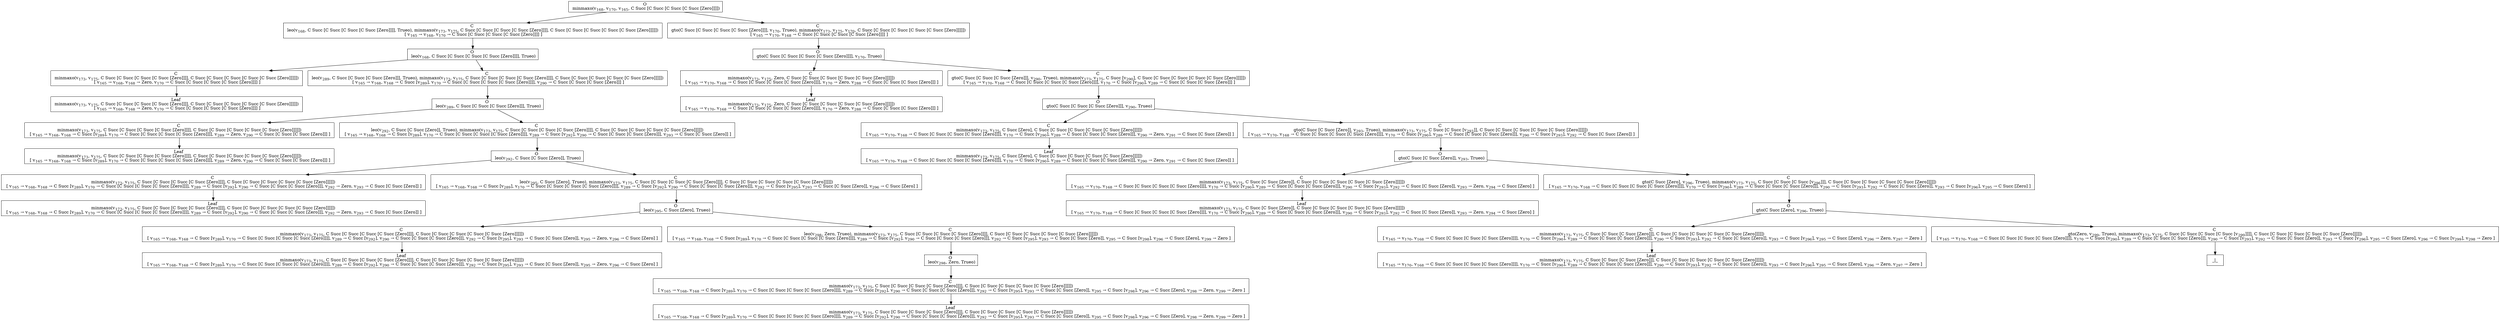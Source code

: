 digraph {
    graph [rankdir=TB
          ,bgcolor=transparent];
    node [shape=box
         ,fillcolor=white
         ,style=filled];
    0 [label=<O <BR/> minmaxo(v<SUB>168</SUB>, v<SUB>170</SUB>, v<SUB>165</SUB>, C Succ [C Succ [C Succ [C Succ [Zero]]]])>];
    1 [label=<C <BR/> leo(v<SUB>168</SUB>, C Succ [C Succ [C Succ [C Succ [Zero]]]], Trueo), minmaxo(v<SUB>173</SUB>, v<SUB>175</SUB>, C Succ [C Succ [C Succ [C Succ [Zero]]]], C Succ [C Succ [C Succ [C Succ [C Succ [Zero]]]]]) <BR/>  [ v<SUB>165</SUB> &rarr; v<SUB>168</SUB>, v<SUB>170</SUB> &rarr; C Succ [C Succ [C Succ [C Succ [Zero]]]] ] >];
    2 [label=<C <BR/> gto(C Succ [C Succ [C Succ [C Succ [Zero]]]], v<SUB>170</SUB>, Trueo), minmaxo(v<SUB>173</SUB>, v<SUB>175</SUB>, v<SUB>170</SUB>, C Succ [C Succ [C Succ [C Succ [C Succ [Zero]]]]]) <BR/>  [ v<SUB>165</SUB> &rarr; v<SUB>170</SUB>, v<SUB>168</SUB> &rarr; C Succ [C Succ [C Succ [C Succ [Zero]]]] ] >];
    3 [label=<O <BR/> leo(v<SUB>168</SUB>, C Succ [C Succ [C Succ [C Succ [Zero]]]], Trueo)>];
    4 [label=<C <BR/> minmaxo(v<SUB>173</SUB>, v<SUB>175</SUB>, C Succ [C Succ [C Succ [C Succ [Zero]]]], C Succ [C Succ [C Succ [C Succ [C Succ [Zero]]]]]) <BR/>  [ v<SUB>165</SUB> &rarr; v<SUB>168</SUB>, v<SUB>168</SUB> &rarr; Zero, v<SUB>170</SUB> &rarr; C Succ [C Succ [C Succ [C Succ [Zero]]]] ] >];
    5 [label=<C <BR/> leo(v<SUB>289</SUB>, C Succ [C Succ [C Succ [Zero]]], Trueo), minmaxo(v<SUB>173</SUB>, v<SUB>175</SUB>, C Succ [C Succ [C Succ [C Succ [Zero]]]], C Succ [C Succ [C Succ [C Succ [C Succ [Zero]]]]]) <BR/>  [ v<SUB>165</SUB> &rarr; v<SUB>168</SUB>, v<SUB>168</SUB> &rarr; C Succ [v<SUB>289</SUB>], v<SUB>170</SUB> &rarr; C Succ [C Succ [C Succ [C Succ [Zero]]]], v<SUB>290</SUB> &rarr; C Succ [C Succ [C Succ [Zero]]] ] >];
    6 [label=<Leaf <BR/> minmaxo(v<SUB>173</SUB>, v<SUB>175</SUB>, C Succ [C Succ [C Succ [C Succ [Zero]]]], C Succ [C Succ [C Succ [C Succ [C Succ [Zero]]]]]) <BR/>  [ v<SUB>165</SUB> &rarr; v<SUB>168</SUB>, v<SUB>168</SUB> &rarr; Zero, v<SUB>170</SUB> &rarr; C Succ [C Succ [C Succ [C Succ [Zero]]]] ] >];
    7 [label=<O <BR/> leo(v<SUB>289</SUB>, C Succ [C Succ [C Succ [Zero]]], Trueo)>];
    8 [label=<C <BR/> minmaxo(v<SUB>173</SUB>, v<SUB>175</SUB>, C Succ [C Succ [C Succ [C Succ [Zero]]]], C Succ [C Succ [C Succ [C Succ [C Succ [Zero]]]]]) <BR/>  [ v<SUB>165</SUB> &rarr; v<SUB>168</SUB>, v<SUB>168</SUB> &rarr; C Succ [v<SUB>289</SUB>], v<SUB>170</SUB> &rarr; C Succ [C Succ [C Succ [C Succ [Zero]]]], v<SUB>289</SUB> &rarr; Zero, v<SUB>290</SUB> &rarr; C Succ [C Succ [C Succ [Zero]]] ] >];
    9 [label=<C <BR/> leo(v<SUB>292</SUB>, C Succ [C Succ [Zero]], Trueo), minmaxo(v<SUB>173</SUB>, v<SUB>175</SUB>, C Succ [C Succ [C Succ [C Succ [Zero]]]], C Succ [C Succ [C Succ [C Succ [C Succ [Zero]]]]]) <BR/>  [ v<SUB>165</SUB> &rarr; v<SUB>168</SUB>, v<SUB>168</SUB> &rarr; C Succ [v<SUB>289</SUB>], v<SUB>170</SUB> &rarr; C Succ [C Succ [C Succ [C Succ [Zero]]]], v<SUB>289</SUB> &rarr; C Succ [v<SUB>292</SUB>], v<SUB>290</SUB> &rarr; C Succ [C Succ [C Succ [Zero]]], v<SUB>293</SUB> &rarr; C Succ [C Succ [Zero]] ] >];
    10 [label=<Leaf <BR/> minmaxo(v<SUB>173</SUB>, v<SUB>175</SUB>, C Succ [C Succ [C Succ [C Succ [Zero]]]], C Succ [C Succ [C Succ [C Succ [C Succ [Zero]]]]]) <BR/>  [ v<SUB>165</SUB> &rarr; v<SUB>168</SUB>, v<SUB>168</SUB> &rarr; C Succ [v<SUB>289</SUB>], v<SUB>170</SUB> &rarr; C Succ [C Succ [C Succ [C Succ [Zero]]]], v<SUB>289</SUB> &rarr; Zero, v<SUB>290</SUB> &rarr; C Succ [C Succ [C Succ [Zero]]] ] >];
    11 [label=<O <BR/> leo(v<SUB>292</SUB>, C Succ [C Succ [Zero]], Trueo)>];
    12 [label=<C <BR/> minmaxo(v<SUB>173</SUB>, v<SUB>175</SUB>, C Succ [C Succ [C Succ [C Succ [Zero]]]], C Succ [C Succ [C Succ [C Succ [C Succ [Zero]]]]]) <BR/>  [ v<SUB>165</SUB> &rarr; v<SUB>168</SUB>, v<SUB>168</SUB> &rarr; C Succ [v<SUB>289</SUB>], v<SUB>170</SUB> &rarr; C Succ [C Succ [C Succ [C Succ [Zero]]]], v<SUB>289</SUB> &rarr; C Succ [v<SUB>292</SUB>], v<SUB>290</SUB> &rarr; C Succ [C Succ [C Succ [Zero]]], v<SUB>292</SUB> &rarr; Zero, v<SUB>293</SUB> &rarr; C Succ [C Succ [Zero]] ] >];
    13 [label=<C <BR/> leo(v<SUB>295</SUB>, C Succ [Zero], Trueo), minmaxo(v<SUB>173</SUB>, v<SUB>175</SUB>, C Succ [C Succ [C Succ [C Succ [Zero]]]], C Succ [C Succ [C Succ [C Succ [C Succ [Zero]]]]]) <BR/>  [ v<SUB>165</SUB> &rarr; v<SUB>168</SUB>, v<SUB>168</SUB> &rarr; C Succ [v<SUB>289</SUB>], v<SUB>170</SUB> &rarr; C Succ [C Succ [C Succ [C Succ [Zero]]]], v<SUB>289</SUB> &rarr; C Succ [v<SUB>292</SUB>], v<SUB>290</SUB> &rarr; C Succ [C Succ [C Succ [Zero]]], v<SUB>292</SUB> &rarr; C Succ [v<SUB>295</SUB>], v<SUB>293</SUB> &rarr; C Succ [C Succ [Zero]], v<SUB>296</SUB> &rarr; C Succ [Zero] ] >];
    14 [label=<Leaf <BR/> minmaxo(v<SUB>173</SUB>, v<SUB>175</SUB>, C Succ [C Succ [C Succ [C Succ [Zero]]]], C Succ [C Succ [C Succ [C Succ [C Succ [Zero]]]]]) <BR/>  [ v<SUB>165</SUB> &rarr; v<SUB>168</SUB>, v<SUB>168</SUB> &rarr; C Succ [v<SUB>289</SUB>], v<SUB>170</SUB> &rarr; C Succ [C Succ [C Succ [C Succ [Zero]]]], v<SUB>289</SUB> &rarr; C Succ [v<SUB>292</SUB>], v<SUB>290</SUB> &rarr; C Succ [C Succ [C Succ [Zero]]], v<SUB>292</SUB> &rarr; Zero, v<SUB>293</SUB> &rarr; C Succ [C Succ [Zero]] ] >];
    15 [label=<O <BR/> leo(v<SUB>295</SUB>, C Succ [Zero], Trueo)>];
    16 [label=<C <BR/> minmaxo(v<SUB>173</SUB>, v<SUB>175</SUB>, C Succ [C Succ [C Succ [C Succ [Zero]]]], C Succ [C Succ [C Succ [C Succ [C Succ [Zero]]]]]) <BR/>  [ v<SUB>165</SUB> &rarr; v<SUB>168</SUB>, v<SUB>168</SUB> &rarr; C Succ [v<SUB>289</SUB>], v<SUB>170</SUB> &rarr; C Succ [C Succ [C Succ [C Succ [Zero]]]], v<SUB>289</SUB> &rarr; C Succ [v<SUB>292</SUB>], v<SUB>290</SUB> &rarr; C Succ [C Succ [C Succ [Zero]]], v<SUB>292</SUB> &rarr; C Succ [v<SUB>295</SUB>], v<SUB>293</SUB> &rarr; C Succ [C Succ [Zero]], v<SUB>295</SUB> &rarr; Zero, v<SUB>296</SUB> &rarr; C Succ [Zero] ] >];
    17 [label=<C <BR/> leo(v<SUB>298</SUB>, Zero, Trueo), minmaxo(v<SUB>173</SUB>, v<SUB>175</SUB>, C Succ [C Succ [C Succ [C Succ [Zero]]]], C Succ [C Succ [C Succ [C Succ [C Succ [Zero]]]]]) <BR/>  [ v<SUB>165</SUB> &rarr; v<SUB>168</SUB>, v<SUB>168</SUB> &rarr; C Succ [v<SUB>289</SUB>], v<SUB>170</SUB> &rarr; C Succ [C Succ [C Succ [C Succ [Zero]]]], v<SUB>289</SUB> &rarr; C Succ [v<SUB>292</SUB>], v<SUB>290</SUB> &rarr; C Succ [C Succ [C Succ [Zero]]], v<SUB>292</SUB> &rarr; C Succ [v<SUB>295</SUB>], v<SUB>293</SUB> &rarr; C Succ [C Succ [Zero]], v<SUB>295</SUB> &rarr; C Succ [v<SUB>298</SUB>], v<SUB>296</SUB> &rarr; C Succ [Zero], v<SUB>299</SUB> &rarr; Zero ] >];
    18 [label=<Leaf <BR/> minmaxo(v<SUB>173</SUB>, v<SUB>175</SUB>, C Succ [C Succ [C Succ [C Succ [Zero]]]], C Succ [C Succ [C Succ [C Succ [C Succ [Zero]]]]]) <BR/>  [ v<SUB>165</SUB> &rarr; v<SUB>168</SUB>, v<SUB>168</SUB> &rarr; C Succ [v<SUB>289</SUB>], v<SUB>170</SUB> &rarr; C Succ [C Succ [C Succ [C Succ [Zero]]]], v<SUB>289</SUB> &rarr; C Succ [v<SUB>292</SUB>], v<SUB>290</SUB> &rarr; C Succ [C Succ [C Succ [Zero]]], v<SUB>292</SUB> &rarr; C Succ [v<SUB>295</SUB>], v<SUB>293</SUB> &rarr; C Succ [C Succ [Zero]], v<SUB>295</SUB> &rarr; Zero, v<SUB>296</SUB> &rarr; C Succ [Zero] ] >];
    19 [label=<O <BR/> leo(v<SUB>298</SUB>, Zero, Trueo)>];
    20 [label=<C <BR/> minmaxo(v<SUB>173</SUB>, v<SUB>175</SUB>, C Succ [C Succ [C Succ [C Succ [Zero]]]], C Succ [C Succ [C Succ [C Succ [C Succ [Zero]]]]]) <BR/>  [ v<SUB>165</SUB> &rarr; v<SUB>168</SUB>, v<SUB>168</SUB> &rarr; C Succ [v<SUB>289</SUB>], v<SUB>170</SUB> &rarr; C Succ [C Succ [C Succ [C Succ [Zero]]]], v<SUB>289</SUB> &rarr; C Succ [v<SUB>292</SUB>], v<SUB>290</SUB> &rarr; C Succ [C Succ [C Succ [Zero]]], v<SUB>292</SUB> &rarr; C Succ [v<SUB>295</SUB>], v<SUB>293</SUB> &rarr; C Succ [C Succ [Zero]], v<SUB>295</SUB> &rarr; C Succ [v<SUB>298</SUB>], v<SUB>296</SUB> &rarr; C Succ [Zero], v<SUB>298</SUB> &rarr; Zero, v<SUB>299</SUB> &rarr; Zero ] >];
    21 [label=<Leaf <BR/> minmaxo(v<SUB>173</SUB>, v<SUB>175</SUB>, C Succ [C Succ [C Succ [C Succ [Zero]]]], C Succ [C Succ [C Succ [C Succ [C Succ [Zero]]]]]) <BR/>  [ v<SUB>165</SUB> &rarr; v<SUB>168</SUB>, v<SUB>168</SUB> &rarr; C Succ [v<SUB>289</SUB>], v<SUB>170</SUB> &rarr; C Succ [C Succ [C Succ [C Succ [Zero]]]], v<SUB>289</SUB> &rarr; C Succ [v<SUB>292</SUB>], v<SUB>290</SUB> &rarr; C Succ [C Succ [C Succ [Zero]]], v<SUB>292</SUB> &rarr; C Succ [v<SUB>295</SUB>], v<SUB>293</SUB> &rarr; C Succ [C Succ [Zero]], v<SUB>295</SUB> &rarr; C Succ [v<SUB>298</SUB>], v<SUB>296</SUB> &rarr; C Succ [Zero], v<SUB>298</SUB> &rarr; Zero, v<SUB>299</SUB> &rarr; Zero ] >];
    22 [label=<O <BR/> gto(C Succ [C Succ [C Succ [C Succ [Zero]]]], v<SUB>170</SUB>, Trueo)>];
    23 [label=<C <BR/> minmaxo(v<SUB>173</SUB>, v<SUB>175</SUB>, Zero, C Succ [C Succ [C Succ [C Succ [C Succ [Zero]]]]]) <BR/>  [ v<SUB>165</SUB> &rarr; v<SUB>170</SUB>, v<SUB>168</SUB> &rarr; C Succ [C Succ [C Succ [C Succ [Zero]]]], v<SUB>170</SUB> &rarr; Zero, v<SUB>288</SUB> &rarr; C Succ [C Succ [C Succ [Zero]]] ] >];
    24 [label=<C <BR/> gto(C Succ [C Succ [C Succ [Zero]]], v<SUB>290</SUB>, Trueo), minmaxo(v<SUB>173</SUB>, v<SUB>175</SUB>, C Succ [v<SUB>290</SUB>], C Succ [C Succ [C Succ [C Succ [C Succ [Zero]]]]]) <BR/>  [ v<SUB>165</SUB> &rarr; v<SUB>170</SUB>, v<SUB>168</SUB> &rarr; C Succ [C Succ [C Succ [C Succ [Zero]]]], v<SUB>170</SUB> &rarr; C Succ [v<SUB>290</SUB>], v<SUB>289</SUB> &rarr; C Succ [C Succ [C Succ [Zero]]] ] >];
    25 [label=<Leaf <BR/> minmaxo(v<SUB>173</SUB>, v<SUB>175</SUB>, Zero, C Succ [C Succ [C Succ [C Succ [C Succ [Zero]]]]]) <BR/>  [ v<SUB>165</SUB> &rarr; v<SUB>170</SUB>, v<SUB>168</SUB> &rarr; C Succ [C Succ [C Succ [C Succ [Zero]]]], v<SUB>170</SUB> &rarr; Zero, v<SUB>288</SUB> &rarr; C Succ [C Succ [C Succ [Zero]]] ] >];
    26 [label=<O <BR/> gto(C Succ [C Succ [C Succ [Zero]]], v<SUB>290</SUB>, Trueo)>];
    27 [label=<C <BR/> minmaxo(v<SUB>173</SUB>, v<SUB>175</SUB>, C Succ [Zero], C Succ [C Succ [C Succ [C Succ [C Succ [Zero]]]]]) <BR/>  [ v<SUB>165</SUB> &rarr; v<SUB>170</SUB>, v<SUB>168</SUB> &rarr; C Succ [C Succ [C Succ [C Succ [Zero]]]], v<SUB>170</SUB> &rarr; C Succ [v<SUB>290</SUB>], v<SUB>289</SUB> &rarr; C Succ [C Succ [C Succ [Zero]]], v<SUB>290</SUB> &rarr; Zero, v<SUB>291</SUB> &rarr; C Succ [C Succ [Zero]] ] >];
    28 [label=<C <BR/> gto(C Succ [C Succ [Zero]], v<SUB>293</SUB>, Trueo), minmaxo(v<SUB>173</SUB>, v<SUB>175</SUB>, C Succ [C Succ [v<SUB>293</SUB>]], C Succ [C Succ [C Succ [C Succ [C Succ [Zero]]]]]) <BR/>  [ v<SUB>165</SUB> &rarr; v<SUB>170</SUB>, v<SUB>168</SUB> &rarr; C Succ [C Succ [C Succ [C Succ [Zero]]]], v<SUB>170</SUB> &rarr; C Succ [v<SUB>290</SUB>], v<SUB>289</SUB> &rarr; C Succ [C Succ [C Succ [Zero]]], v<SUB>290</SUB> &rarr; C Succ [v<SUB>293</SUB>], v<SUB>292</SUB> &rarr; C Succ [C Succ [Zero]] ] >];
    29 [label=<Leaf <BR/> minmaxo(v<SUB>173</SUB>, v<SUB>175</SUB>, C Succ [Zero], C Succ [C Succ [C Succ [C Succ [C Succ [Zero]]]]]) <BR/>  [ v<SUB>165</SUB> &rarr; v<SUB>170</SUB>, v<SUB>168</SUB> &rarr; C Succ [C Succ [C Succ [C Succ [Zero]]]], v<SUB>170</SUB> &rarr; C Succ [v<SUB>290</SUB>], v<SUB>289</SUB> &rarr; C Succ [C Succ [C Succ [Zero]]], v<SUB>290</SUB> &rarr; Zero, v<SUB>291</SUB> &rarr; C Succ [C Succ [Zero]] ] >];
    30 [label=<O <BR/> gto(C Succ [C Succ [Zero]], v<SUB>293</SUB>, Trueo)>];
    31 [label=<C <BR/> minmaxo(v<SUB>173</SUB>, v<SUB>175</SUB>, C Succ [C Succ [Zero]], C Succ [C Succ [C Succ [C Succ [C Succ [Zero]]]]]) <BR/>  [ v<SUB>165</SUB> &rarr; v<SUB>170</SUB>, v<SUB>168</SUB> &rarr; C Succ [C Succ [C Succ [C Succ [Zero]]]], v<SUB>170</SUB> &rarr; C Succ [v<SUB>290</SUB>], v<SUB>289</SUB> &rarr; C Succ [C Succ [C Succ [Zero]]], v<SUB>290</SUB> &rarr; C Succ [v<SUB>293</SUB>], v<SUB>292</SUB> &rarr; C Succ [C Succ [Zero]], v<SUB>293</SUB> &rarr; Zero, v<SUB>294</SUB> &rarr; C Succ [Zero] ] >];
    32 [label=<C <BR/> gto(C Succ [Zero], v<SUB>296</SUB>, Trueo), minmaxo(v<SUB>173</SUB>, v<SUB>175</SUB>, C Succ [C Succ [C Succ [v<SUB>296</SUB>]]], C Succ [C Succ [C Succ [C Succ [C Succ [Zero]]]]]) <BR/>  [ v<SUB>165</SUB> &rarr; v<SUB>170</SUB>, v<SUB>168</SUB> &rarr; C Succ [C Succ [C Succ [C Succ [Zero]]]], v<SUB>170</SUB> &rarr; C Succ [v<SUB>290</SUB>], v<SUB>289</SUB> &rarr; C Succ [C Succ [C Succ [Zero]]], v<SUB>290</SUB> &rarr; C Succ [v<SUB>293</SUB>], v<SUB>292</SUB> &rarr; C Succ [C Succ [Zero]], v<SUB>293</SUB> &rarr; C Succ [v<SUB>296</SUB>], v<SUB>295</SUB> &rarr; C Succ [Zero] ] >];
    33 [label=<Leaf <BR/> minmaxo(v<SUB>173</SUB>, v<SUB>175</SUB>, C Succ [C Succ [Zero]], C Succ [C Succ [C Succ [C Succ [C Succ [Zero]]]]]) <BR/>  [ v<SUB>165</SUB> &rarr; v<SUB>170</SUB>, v<SUB>168</SUB> &rarr; C Succ [C Succ [C Succ [C Succ [Zero]]]], v<SUB>170</SUB> &rarr; C Succ [v<SUB>290</SUB>], v<SUB>289</SUB> &rarr; C Succ [C Succ [C Succ [Zero]]], v<SUB>290</SUB> &rarr; C Succ [v<SUB>293</SUB>], v<SUB>292</SUB> &rarr; C Succ [C Succ [Zero]], v<SUB>293</SUB> &rarr; Zero, v<SUB>294</SUB> &rarr; C Succ [Zero] ] >];
    34 [label=<O <BR/> gto(C Succ [Zero], v<SUB>296</SUB>, Trueo)>];
    35 [label=<C <BR/> minmaxo(v<SUB>173</SUB>, v<SUB>175</SUB>, C Succ [C Succ [C Succ [Zero]]], C Succ [C Succ [C Succ [C Succ [C Succ [Zero]]]]]) <BR/>  [ v<SUB>165</SUB> &rarr; v<SUB>170</SUB>, v<SUB>168</SUB> &rarr; C Succ [C Succ [C Succ [C Succ [Zero]]]], v<SUB>170</SUB> &rarr; C Succ [v<SUB>290</SUB>], v<SUB>289</SUB> &rarr; C Succ [C Succ [C Succ [Zero]]], v<SUB>290</SUB> &rarr; C Succ [v<SUB>293</SUB>], v<SUB>292</SUB> &rarr; C Succ [C Succ [Zero]], v<SUB>293</SUB> &rarr; C Succ [v<SUB>296</SUB>], v<SUB>295</SUB> &rarr; C Succ [Zero], v<SUB>296</SUB> &rarr; Zero, v<SUB>297</SUB> &rarr; Zero ] >];
    36 [label=<C <BR/> gto(Zero, v<SUB>299</SUB>, Trueo), minmaxo(v<SUB>173</SUB>, v<SUB>175</SUB>, C Succ [C Succ [C Succ [C Succ [v<SUB>299</SUB>]]]], C Succ [C Succ [C Succ [C Succ [C Succ [Zero]]]]]) <BR/>  [ v<SUB>165</SUB> &rarr; v<SUB>170</SUB>, v<SUB>168</SUB> &rarr; C Succ [C Succ [C Succ [C Succ [Zero]]]], v<SUB>170</SUB> &rarr; C Succ [v<SUB>290</SUB>], v<SUB>289</SUB> &rarr; C Succ [C Succ [C Succ [Zero]]], v<SUB>290</SUB> &rarr; C Succ [v<SUB>293</SUB>], v<SUB>292</SUB> &rarr; C Succ [C Succ [Zero]], v<SUB>293</SUB> &rarr; C Succ [v<SUB>296</SUB>], v<SUB>295</SUB> &rarr; C Succ [Zero], v<SUB>296</SUB> &rarr; C Succ [v<SUB>299</SUB>], v<SUB>298</SUB> &rarr; Zero ] >];
    37 [label=<Leaf <BR/> minmaxo(v<SUB>173</SUB>, v<SUB>175</SUB>, C Succ [C Succ [C Succ [Zero]]], C Succ [C Succ [C Succ [C Succ [C Succ [Zero]]]]]) <BR/>  [ v<SUB>165</SUB> &rarr; v<SUB>170</SUB>, v<SUB>168</SUB> &rarr; C Succ [C Succ [C Succ [C Succ [Zero]]]], v<SUB>170</SUB> &rarr; C Succ [v<SUB>290</SUB>], v<SUB>289</SUB> &rarr; C Succ [C Succ [C Succ [Zero]]], v<SUB>290</SUB> &rarr; C Succ [v<SUB>293</SUB>], v<SUB>292</SUB> &rarr; C Succ [C Succ [Zero]], v<SUB>293</SUB> &rarr; C Succ [v<SUB>296</SUB>], v<SUB>295</SUB> &rarr; C Succ [Zero], v<SUB>296</SUB> &rarr; Zero, v<SUB>297</SUB> &rarr; Zero ] >];
    38 [label=<_|_>];
    0 -> 1 [label=""];
    0 -> 2 [label=""];
    1 -> 3 [label=""];
    2 -> 22 [label=""];
    3 -> 4 [label=""];
    3 -> 5 [label=""];
    4 -> 6 [label=""];
    5 -> 7 [label=""];
    7 -> 8 [label=""];
    7 -> 9 [label=""];
    8 -> 10 [label=""];
    9 -> 11 [label=""];
    11 -> 12 [label=""];
    11 -> 13 [label=""];
    12 -> 14 [label=""];
    13 -> 15 [label=""];
    15 -> 16 [label=""];
    15 -> 17 [label=""];
    16 -> 18 [label=""];
    17 -> 19 [label=""];
    19 -> 20 [label=""];
    20 -> 21 [label=""];
    22 -> 23 [label=""];
    22 -> 24 [label=""];
    23 -> 25 [label=""];
    24 -> 26 [label=""];
    26 -> 27 [label=""];
    26 -> 28 [label=""];
    27 -> 29 [label=""];
    28 -> 30 [label=""];
    30 -> 31 [label=""];
    30 -> 32 [label=""];
    31 -> 33 [label=""];
    32 -> 34 [label=""];
    34 -> 35 [label=""];
    34 -> 36 [label=""];
    35 -> 37 [label=""];
    36 -> 38 [label=""];
}